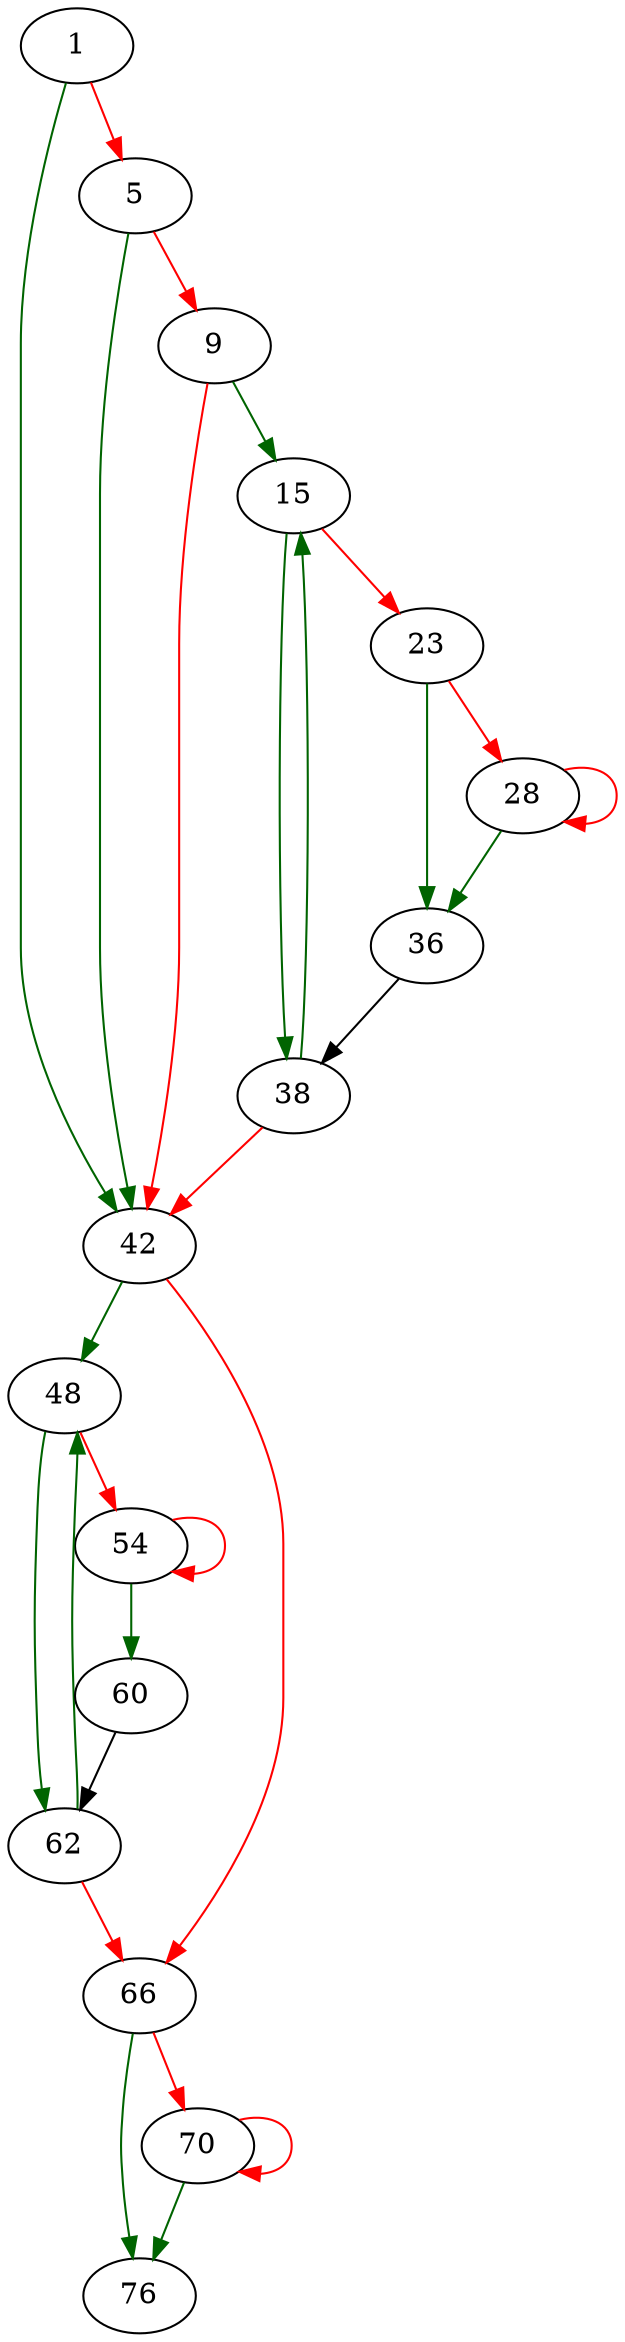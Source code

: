 strict digraph "hash_free" {
	// Node definitions.
	1 [entry=true];
	42;
	5;
	9;
	15;
	38;
	23;
	36;
	28;
	48;
	66;
	62;
	54;
	60;
	76;
	70;

	// Edge definitions.
	1 -> 42 [
		color=darkgreen
		cond=true
	];
	1 -> 5 [
		color=red
		cond=false
	];
	42 -> 48 [
		color=darkgreen
		cond=true
	];
	42 -> 66 [
		color=red
		cond=false
	];
	5 -> 42 [
		color=darkgreen
		cond=true
	];
	5 -> 9 [
		color=red
		cond=false
	];
	9 -> 42 [
		color=red
		cond=false
	];
	9 -> 15 [
		color=darkgreen
		cond=true
	];
	15 -> 38 [
		color=darkgreen
		cond=true
	];
	15 -> 23 [
		color=red
		cond=false
	];
	38 -> 42 [
		color=red
		cond=false
	];
	38 -> 15 [
		color=darkgreen
		cond=true
	];
	23 -> 36 [
		color=darkgreen
		cond=true
	];
	23 -> 28 [
		color=red
		cond=false
	];
	36 -> 38;
	28 -> 36 [
		color=darkgreen
		cond=true
	];
	28 -> 28 [
		color=red
		cond=false
	];
	48 -> 62 [
		color=darkgreen
		cond=true
	];
	48 -> 54 [
		color=red
		cond=false
	];
	66 -> 76 [
		color=darkgreen
		cond=true
	];
	66 -> 70 [
		color=red
		cond=false
	];
	62 -> 48 [
		color=darkgreen
		cond=true
	];
	62 -> 66 [
		color=red
		cond=false
	];
	54 -> 54 [
		color=red
		cond=false
	];
	54 -> 60 [
		color=darkgreen
		cond=true
	];
	60 -> 62;
	70 -> 76 [
		color=darkgreen
		cond=true
	];
	70 -> 70 [
		color=red
		cond=false
	];
}